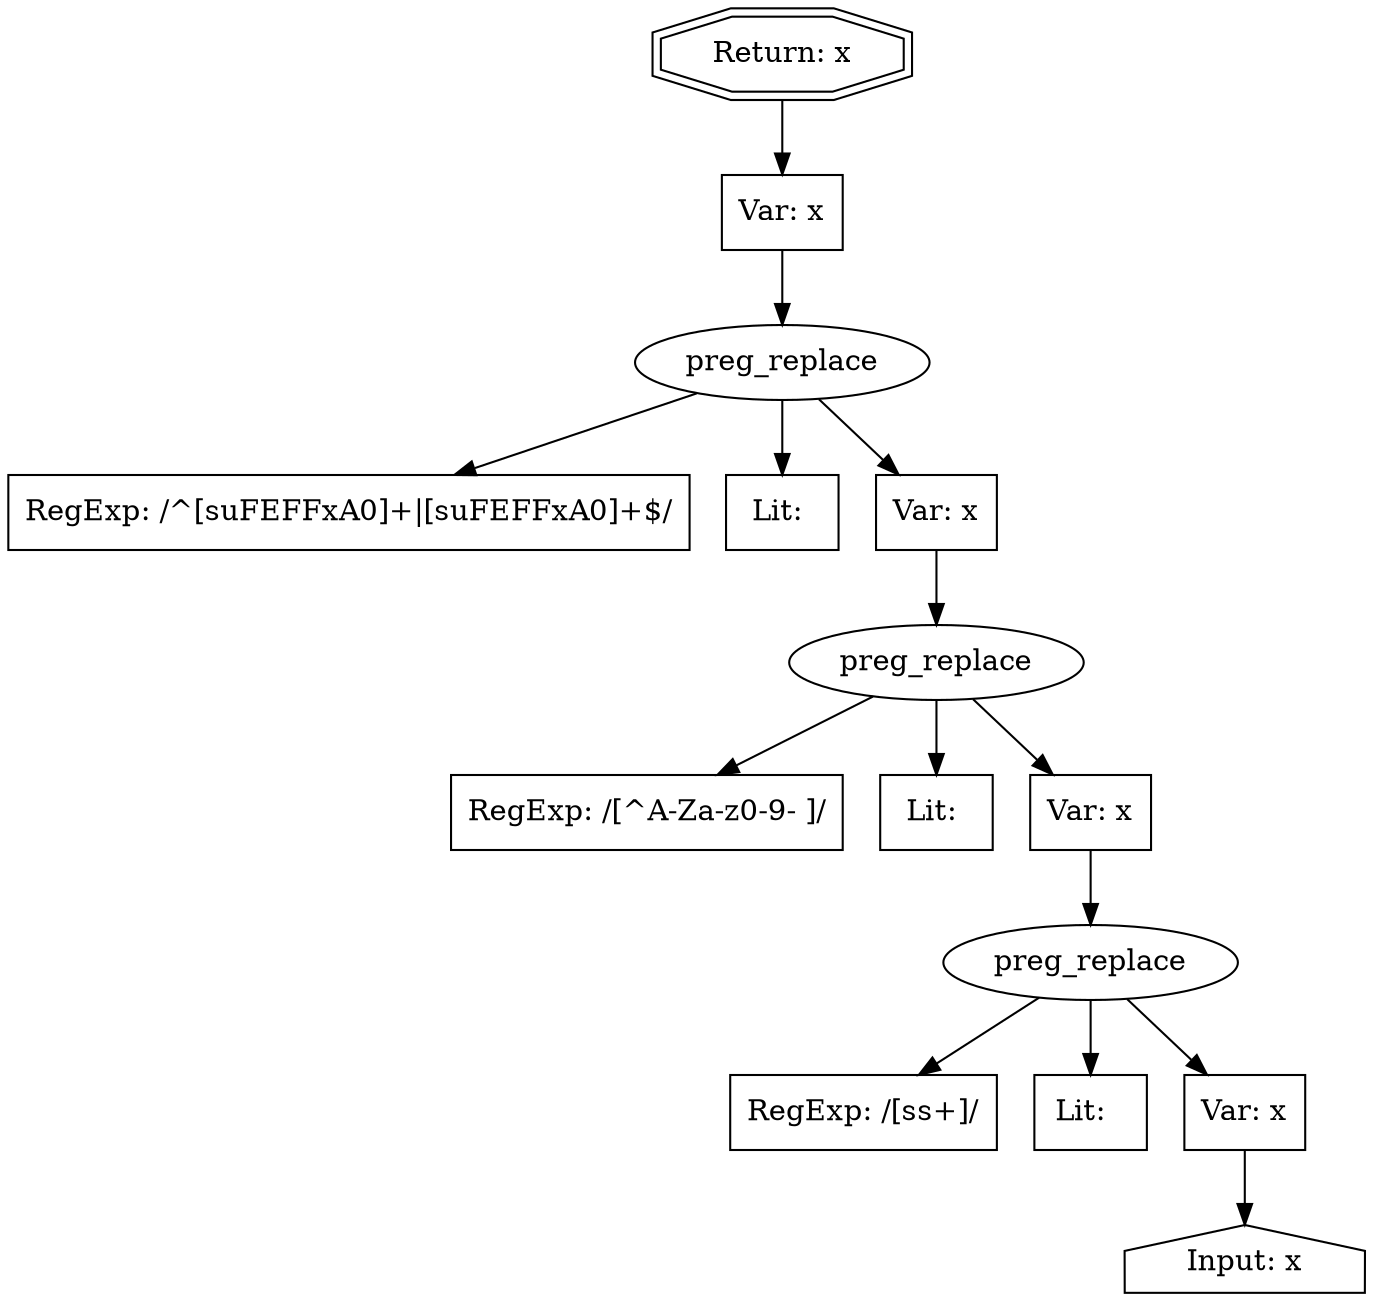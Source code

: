 // Finding: d3bf806e-4629-4051-ba81-5569fc26f512
// Finding.url: https://www.example411.com/jobs?terms=["EdSurge"]&is_v=1##"></iframe></style></script></object></embed></textarea><img src=x onerror=taintfoxLog('3eb02275630d410fb8aee459a312673c')><!--/*
// Finding.parentloc: https://www.example411.com/jobs?terms=["EdSurge"]&is_v=1##"></iframe></style></script></object></embed></textarea><img src=x onerror=taintfoxLog('3eb02275630d410fb8aee459a312673c')><!--/*
// Finding.domain: www.example411.com
// Finding.base_domain: example411.com
// Finding.source: location.search
// Finding.sink: innerHTML
// Sanitizer.score: 24
// Sanitizer.name: _filterString
// Sanitizer.location: https://www.example411.com/assets/search-89659a013d2fc26beaea2dedb1387d90279b1428985eb2b68c23a80fe01c40b1.js - _cleanTerms/<:56253:33
// Finding.begin: 133
// Finding.end: 140
// Finding.original_uuid: ac2bc6a8-bc24-4b8c-a6b9-2aafdb56d474
// Finding.TwentyFiveMillionFlowsId: -155342485
// Finding.script: https://www.example411.com/assets/jquery-ba1390c38cf735d481c0738b42a177e12769391a69ab299c38288cf11f5a6fd1.js
// Finding.line: 2
// Exploit.uuid: 3eb02275-630d-410f-b8ae-e459a312673c
// Exploit.success: false
// Exploit.status: validated
// Exploit.method: C
// Exploit.type: html
// Exploit.token: attribute
// Exploit.content: data-search-term
// Exploit.quote_type: "
// Exploit.tag: label
// Exploit.break_out: #"></iframe></style></script></object></embed></textarea><img src=x onerror=
// Exploit.break_in: ><!--/*
// Exploit.payload: #"></iframe></style></script></object></embed></textarea><img src=x onerror=taintfoxLog(1)><!--/*
// Exploit.begin_taint_url: 12
// Exploit.end_taint_url: 19
// Exploit.replace_begin_url: 53
// Exploit.replace_end_url: 53
// Exploit.replace_begin_param: 84
// Exploit.replace_end_param: 84
// Issues.LargestEncodeAttrStringChain: 0
// Issues.LargestTextFragmentEncodeChainLength: 0
// Issues.HasApproximation: false
// Issues.HasMissingImplementation: false
// Issues.HasInfiniteRegexWithFunctionReplacer: false
// Issues.MergedSplitAndJoins: false
// Issues.HasUrlInRhsOfReplace: false
// Issues.HasUrlInLhsOfReplace: false
// Issues.HasCookieValueInLhsOfreplace: false
// Issues.HasCookieValueInRhsOfreplace: false
// Issues.HasCookieValueInMatchPattern: false
// Issues.HasCookieValueInExecPattern: false
// Issues.RemovedLRConcats: false
// Issues.RemovedReplaceArtifacts: false
// Issues.HasUrlInMatchPattern: false
// Issues.HasUrlInExecPattern: false
// Issues.RemovedNOPreplaces: false
// Issues.Known_sanitizer: false
// DepGraph.hash: -1521389496
// DepGraph.sanitizer_hash: -1521389496

digraph cfg {
n0 [shape=house, label="Input: x"];
n1 [shape=ellipse, label="preg_replace"];
n2 [shape=box, label="RegExp: /[\s\s+]/"];
n3 [shape=box, label="Lit:  "];
n4 [shape=box, label="Var: x"];
n5 [shape=ellipse, label="preg_replace"];
n6 [shape=box, label="RegExp: /[^A-Za-z0-9- ]/"];
n7 [shape=box, label="Lit: "];
n8 [shape=box, label="Var: x"];
n9 [shape=ellipse, label="preg_replace"];
n10 [shape=box, label="RegExp: /^[\s\uFEFF\xA0]+|[\s\uFEFF\xA0]+$/"];
n11 [shape=box, label="Lit: "];
n12 [shape=box, label="Var: x"];
n13 [shape=box, label="Var: x"];
n14 [shape=doubleoctagon, label="Return: x"];
n4 -> n0;
n1 -> n2;
n1 -> n3;
n1 -> n4;
n8 -> n1;
n5 -> n6;
n5 -> n7;
n5 -> n8;
n12 -> n5;
n9 -> n10;
n9 -> n11;
n9 -> n12;
n13 -> n9;
n14 -> n13;
}